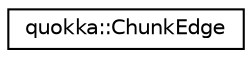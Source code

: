 digraph "Graphical Class Hierarchy"
{
 // LATEX_PDF_SIZE
  edge [fontname="Helvetica",fontsize="10",labelfontname="Helvetica",labelfontsize="10"];
  node [fontname="Helvetica",fontsize="10",shape=record];
  rankdir="LR";
  Node0 [label="quokka::ChunkEdge",height=0.2,width=0.4,color="black", fillcolor="white", style="filled",URL="$structquokka_1_1ChunkEdge.html",tooltip=" "];
}
